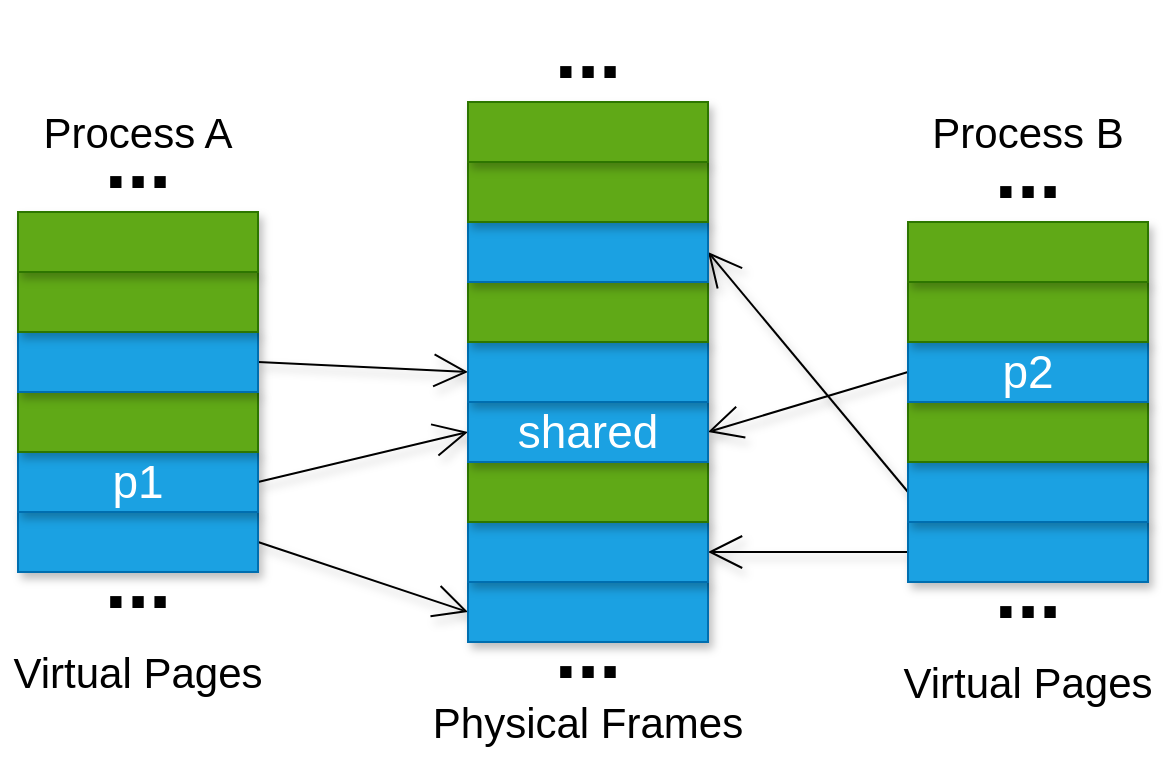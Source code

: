 <mxfile>
    <diagram id="XLFv6Y0rNMBCOBIttv33" name="Page-1">
        <mxGraphModel dx="1220" dy="2570" grid="1" gridSize="10" guides="1" tooltips="1" connect="1" arrows="1" fold="1" page="1" pageScale="1" pageWidth="850" pageHeight="1100" math="0" shadow="0">
            <root>
                <mxCell id="0"/>
                <mxCell id="1" parent="0"/>
                <mxCell id="32" style="edgeStyle=none;html=1;exitX=1;exitY=0.5;exitDx=0;exitDy=0;entryX=0;entryY=0.5;entryDx=0;entryDy=0;endArrow=open;endFill=0;endSize=15;shadow=1;" edge="1" parent="1" source="3" target="22">
                    <mxGeometry relative="1" as="geometry"/>
                </mxCell>
                <mxCell id="31" style="edgeStyle=none;html=1;exitX=1;exitY=0.5;exitDx=0;exitDy=0;entryX=0;entryY=0.5;entryDx=0;entryDy=0;endArrow=open;endFill=0;endSize=15;shadow=1;" edge="1" parent="1" source="5" target="23">
                    <mxGeometry relative="1" as="geometry"/>
                </mxCell>
                <mxCell id="30" style="edgeStyle=none;html=1;exitX=1;exitY=0.5;exitDx=0;exitDy=0;entryX=0;entryY=0.5;entryDx=0;entryDy=0;endArrow=open;endFill=0;endSize=15;shadow=1;" edge="1" parent="1" source="6" target="29">
                    <mxGeometry relative="1" as="geometry"/>
                </mxCell>
                <mxCell id="8" value="..." style="text;html=1;strokeColor=none;fillColor=none;align=center;verticalAlign=bottom;whiteSpace=wrap;rounded=0;fontSize=40;fontStyle=1;shadow=1;" vertex="1" parent="1">
                    <mxGeometry x="75" y="230" width="60" height="30" as="geometry"/>
                </mxCell>
                <mxCell id="10" value="..." style="text;html=1;strokeColor=none;fillColor=none;align=center;verticalAlign=bottom;whiteSpace=wrap;rounded=0;fontSize=40;fontStyle=1;shadow=1;" vertex="1" parent="1">
                    <mxGeometry x="75" y="20" width="60" height="30" as="geometry"/>
                </mxCell>
                <mxCell id="35" style="edgeStyle=none;html=1;exitX=0;exitY=0.5;exitDx=0;exitDy=0;entryX=1;entryY=0.5;entryDx=0;entryDy=0;endArrow=open;endFill=0;endSize=15;shadow=1;" edge="1" parent="1" source="12" target="23">
                    <mxGeometry relative="1" as="geometry"/>
                </mxCell>
                <mxCell id="34" style="edgeStyle=none;html=1;exitX=0;exitY=0.5;exitDx=0;exitDy=0;entryX=1;entryY=0.5;entryDx=0;entryDy=0;endArrow=open;endFill=0;endSize=15;shadow=1;" edge="1" parent="1" source="14" target="20">
                    <mxGeometry relative="1" as="geometry"/>
                </mxCell>
                <mxCell id="33" style="edgeStyle=none;html=1;exitX=0;exitY=0.5;exitDx=0;exitDy=0;entryX=1;entryY=0.5;entryDx=0;entryDy=0;endArrow=open;endFill=0;endSize=15;shadow=1;" edge="1" parent="1" source="15" target="28">
                    <mxGeometry relative="1" as="geometry"/>
                </mxCell>
                <mxCell id="17" value="..." style="text;html=1;strokeColor=none;fillColor=none;align=center;verticalAlign=bottom;whiteSpace=wrap;rounded=0;fontSize=40;fontStyle=1;shadow=1;" vertex="1" parent="1">
                    <mxGeometry x="520" y="235" width="60" height="30" as="geometry"/>
                </mxCell>
                <mxCell id="18" value="..." style="text;html=1;strokeColor=none;fillColor=none;align=center;verticalAlign=bottom;whiteSpace=wrap;rounded=0;fontSize=40;fontStyle=1;shadow=1;" vertex="1" parent="1">
                    <mxGeometry x="520" y="25" width="60" height="30" as="geometry"/>
                </mxCell>
                <mxCell id="25" value="..." style="text;html=1;strokeColor=none;fillColor=none;align=center;verticalAlign=bottom;whiteSpace=wrap;rounded=0;fontSize=40;fontStyle=1;shadow=1;" vertex="1" parent="1">
                    <mxGeometry x="300" y="265" width="60" height="30" as="geometry"/>
                </mxCell>
                <mxCell id="26" value="..." style="text;html=1;strokeColor=none;fillColor=none;align=center;verticalAlign=bottom;whiteSpace=wrap;rounded=0;fontSize=40;fontStyle=1;shadow=1;" vertex="1" parent="1">
                    <mxGeometry x="300" y="-35" width="60" height="30" as="geometry"/>
                </mxCell>
                <mxCell id="36" value="Process A" style="text;html=1;strokeColor=none;fillColor=none;align=center;verticalAlign=middle;whiteSpace=wrap;rounded=0;fontSize=21;shadow=1;" vertex="1" parent="1">
                    <mxGeometry x="40" width="130" height="20" as="geometry"/>
                </mxCell>
                <mxCell id="37" value="Process B" style="text;html=1;strokeColor=none;fillColor=none;align=center;verticalAlign=middle;whiteSpace=wrap;rounded=0;fontSize=21;shadow=1;" vertex="1" parent="1">
                    <mxGeometry x="485" width="130" height="20" as="geometry"/>
                </mxCell>
                <mxCell id="38" value="Virtual Pages" style="text;html=1;strokeColor=none;fillColor=none;align=center;verticalAlign=middle;whiteSpace=wrap;rounded=0;fontSize=21;shadow=1;" vertex="1" parent="1">
                    <mxGeometry x="485" y="275" width="130" height="20" as="geometry"/>
                </mxCell>
                <mxCell id="39" value="Virtual Pages" style="text;html=1;strokeColor=none;fillColor=none;align=center;verticalAlign=middle;whiteSpace=wrap;rounded=0;fontSize=21;shadow=1;" vertex="1" parent="1">
                    <mxGeometry x="40" y="270" width="130" height="20" as="geometry"/>
                </mxCell>
                <mxCell id="40" value="Physical Frames" style="text;html=1;strokeColor=none;fillColor=none;align=center;verticalAlign=middle;whiteSpace=wrap;rounded=0;fontSize=21;shadow=1;" vertex="1" parent="1">
                    <mxGeometry x="230" y="295" width="200" height="20" as="geometry"/>
                </mxCell>
                <mxCell id="6" value="" style="rounded=0;whiteSpace=wrap;html=1;fontSize=23;fillColor=#1ba1e2;strokeColor=#006EAF;fontColor=#ffffff;shadow=1;" vertex="1" parent="1">
                    <mxGeometry x="45" y="200" width="120" height="30" as="geometry"/>
                </mxCell>
                <mxCell id="15" value="" style="rounded=0;whiteSpace=wrap;html=1;fontSize=23;fillColor=#1ba1e2;strokeColor=#006EAF;fontColor=#ffffff;shadow=1;" vertex="1" parent="1">
                    <mxGeometry x="490" y="205" width="120" height="30" as="geometry"/>
                </mxCell>
                <mxCell id="5" value="p1" style="rounded=0;whiteSpace=wrap;html=1;fontSize=23;fillColor=#1ba1e2;strokeColor=#006EAF;fontColor=#ffffff;shadow=1;" vertex="1" parent="1">
                    <mxGeometry x="45" y="170" width="120" height="30" as="geometry"/>
                </mxCell>
                <mxCell id="14" value="" style="rounded=0;whiteSpace=wrap;html=1;fontSize=23;fillColor=#1ba1e2;strokeColor=#006EAF;fontColor=#ffffff;shadow=1;" vertex="1" parent="1">
                    <mxGeometry x="490" y="175" width="120" height="30" as="geometry"/>
                </mxCell>
                <mxCell id="4" value="" style="rounded=0;whiteSpace=wrap;html=1;fontSize=23;fillColor=#60a917;strokeColor=#2D7600;fontColor=#ffffff;shadow=1;" vertex="1" parent="1">
                    <mxGeometry x="45" y="140" width="120" height="30" as="geometry"/>
                </mxCell>
                <mxCell id="13" value="" style="rounded=0;whiteSpace=wrap;html=1;fontSize=23;fillColor=#60a917;strokeColor=#2D7600;fontColor=#ffffff;shadow=1;" vertex="1" parent="1">
                    <mxGeometry x="490" y="145" width="120" height="30" as="geometry"/>
                </mxCell>
                <mxCell id="3" value="" style="rounded=0;whiteSpace=wrap;html=1;fontSize=23;fillColor=#1ba1e2;strokeColor=#006EAF;fontColor=#ffffff;shadow=1;" vertex="1" parent="1">
                    <mxGeometry x="45" y="110" width="120" height="30" as="geometry"/>
                </mxCell>
                <mxCell id="12" value="p2" style="rounded=0;whiteSpace=wrap;html=1;fontSize=23;fillColor=#1ba1e2;strokeColor=#006EAF;fontColor=#ffffff;shadow=1;" vertex="1" parent="1">
                    <mxGeometry x="490" y="115" width="120" height="30" as="geometry"/>
                </mxCell>
                <mxCell id="2" value="" style="rounded=0;whiteSpace=wrap;html=1;fontSize=23;fillColor=#60a917;strokeColor=#2D7600;fontColor=#ffffff;shadow=1;" vertex="1" parent="1">
                    <mxGeometry x="45" y="80" width="120" height="30" as="geometry"/>
                </mxCell>
                <mxCell id="11" value="" style="rounded=0;whiteSpace=wrap;html=1;fontSize=23;fillColor=#60a917;strokeColor=#2D7600;fontColor=#ffffff;shadow=1;" vertex="1" parent="1">
                    <mxGeometry x="490" y="85" width="120" height="30" as="geometry"/>
                </mxCell>
                <mxCell id="7" value="" style="rounded=0;whiteSpace=wrap;html=1;fontSize=23;fillColor=#60a917;strokeColor=#2D7600;fontColor=#ffffff;shadow=1;" vertex="1" parent="1">
                    <mxGeometry x="45" y="50" width="120" height="30" as="geometry"/>
                </mxCell>
                <mxCell id="16" value="" style="rounded=0;whiteSpace=wrap;html=1;fontSize=23;fillColor=#60a917;strokeColor=#2D7600;fontColor=#ffffff;shadow=1;" vertex="1" parent="1">
                    <mxGeometry x="490" y="55" width="120" height="30" as="geometry"/>
                </mxCell>
                <mxCell id="29" value="" style="rounded=0;whiteSpace=wrap;html=1;fontSize=23;fillColor=#1ba1e2;strokeColor=#006EAF;fontColor=#ffffff;shadow=1;" vertex="1" parent="1">
                    <mxGeometry x="270" y="235" width="120" height="30" as="geometry"/>
                </mxCell>
                <mxCell id="28" value="" style="rounded=0;whiteSpace=wrap;html=1;fontSize=23;fillColor=#1ba1e2;strokeColor=#006EAF;fontColor=#ffffff;shadow=1;" vertex="1" parent="1">
                    <mxGeometry x="270" y="205" width="120" height="30" as="geometry"/>
                </mxCell>
                <mxCell id="27" value="" style="rounded=0;whiteSpace=wrap;html=1;fontSize=23;fillColor=#60a917;strokeColor=#2D7600;fontColor=#ffffff;shadow=1;" vertex="1" parent="1">
                    <mxGeometry x="270" y="175" width="120" height="30" as="geometry"/>
                </mxCell>
                <mxCell id="23" value="shared" style="rounded=0;whiteSpace=wrap;html=1;fontSize=23;fillColor=#1ba1e2;strokeColor=#006EAF;fontColor=#ffffff;shadow=1;" vertex="1" parent="1">
                    <mxGeometry x="270" y="145" width="120" height="30" as="geometry"/>
                </mxCell>
                <mxCell id="22" value="" style="rounded=0;whiteSpace=wrap;html=1;fontSize=23;fillColor=#1ba1e2;strokeColor=#006EAF;fontColor=#ffffff;shadow=1;" vertex="1" parent="1">
                    <mxGeometry x="270" y="115" width="120" height="30" as="geometry"/>
                </mxCell>
                <mxCell id="21" value="" style="rounded=0;whiteSpace=wrap;html=1;fontSize=23;fillColor=#60a917;strokeColor=#2D7600;fontColor=#ffffff;shadow=1;" vertex="1" parent="1">
                    <mxGeometry x="270" y="85" width="120" height="30" as="geometry"/>
                </mxCell>
                <mxCell id="20" value="" style="rounded=0;whiteSpace=wrap;html=1;fontSize=23;fillColor=#1ba1e2;strokeColor=#006EAF;fontColor=#ffffff;shadow=1;" vertex="1" parent="1">
                    <mxGeometry x="270" y="55" width="120" height="30" as="geometry"/>
                </mxCell>
                <mxCell id="19" value="" style="rounded=0;whiteSpace=wrap;html=1;fontSize=23;fillColor=#60a917;strokeColor=#2D7600;fontColor=#ffffff;shadow=1;" vertex="1" parent="1">
                    <mxGeometry x="270" y="25" width="120" height="30" as="geometry"/>
                </mxCell>
                <mxCell id="24" value="" style="rounded=0;whiteSpace=wrap;html=1;fontSize=23;fillColor=#60a917;strokeColor=#2D7600;fontColor=#ffffff;shadow=1;" vertex="1" parent="1">
                    <mxGeometry x="270" y="-5" width="120" height="30" as="geometry"/>
                </mxCell>
            </root>
        </mxGraphModel>
    </diagram>
</mxfile>